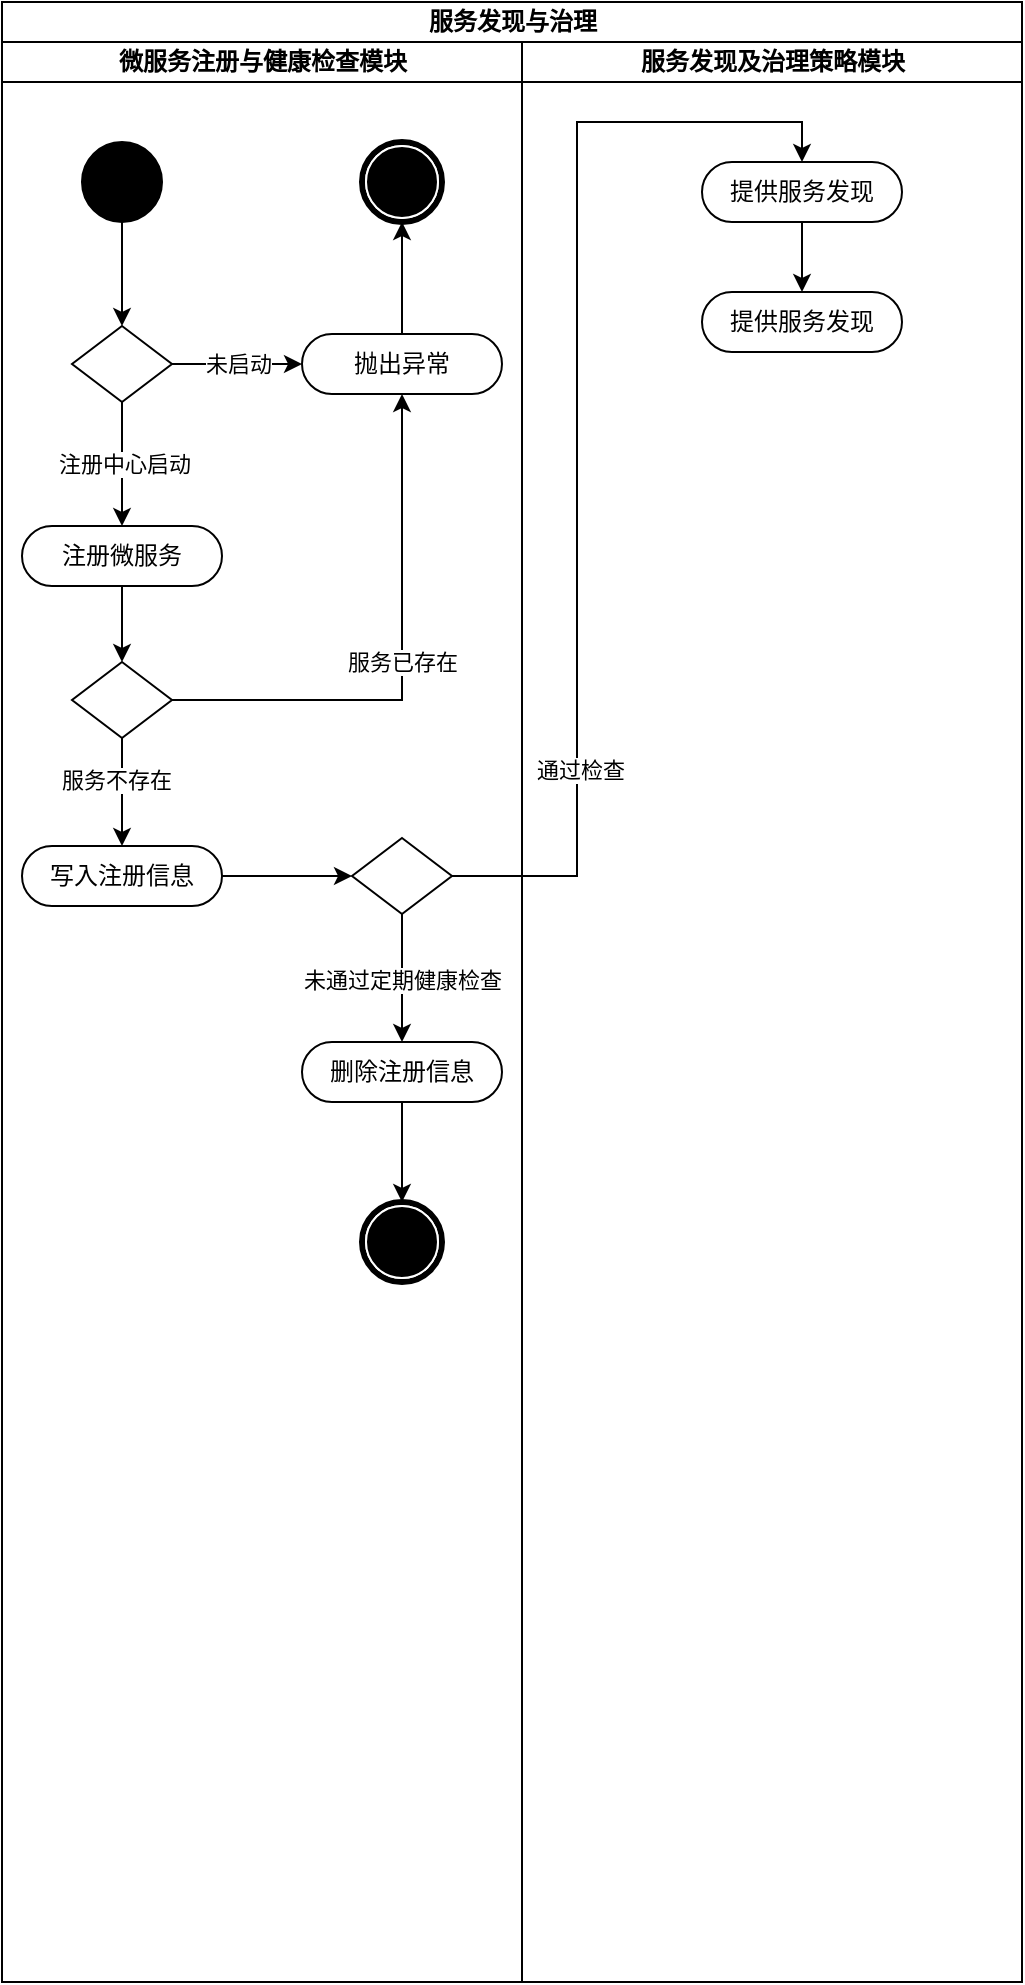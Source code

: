 <mxfile version="20.8.23" type="github"><diagram name="Page-1" id="0783ab3e-0a74-02c8-0abd-f7b4e66b4bec"><mxGraphModel dx="993" dy="588" grid="1" gridSize="10" guides="1" tooltips="1" connect="1" arrows="1" fold="1" page="1" pageScale="1" pageWidth="850" pageHeight="1100" background="none" math="0" shadow="0"><root><mxCell id="0"/><mxCell id="1" parent="0"/><mxCell id="1c1d494c118603dd-1" value="服务发现与治理" style="swimlane;html=1;childLayout=stackLayout;startSize=20;rounded=0;shadow=0;comic=0;labelBackgroundColor=none;strokeWidth=1;fontFamily=Verdana;fontSize=12;align=center;" parent="1" vertex="1"><mxGeometry x="40" y="30" width="510" height="990" as="geometry"/></mxCell><mxCell id="1c1d494c118603dd-2" value="微服务注册与健康检查模块" style="swimlane;html=1;startSize=20;" parent="1c1d494c118603dd-1" vertex="1"><mxGeometry y="20" width="260" height="970" as="geometry"/></mxCell><mxCell id="7hyLR-doqoERJoHg0xrb-2" value="" style="ellipse;whiteSpace=wrap;html=1;rounded=0;shadow=0;comic=0;labelBackgroundColor=none;strokeWidth=1;fillColor=#000000;fontFamily=Verdana;fontSize=12;align=center;" parent="1c1d494c118603dd-2" vertex="1"><mxGeometry x="40" y="50" width="40" height="40" as="geometry"/></mxCell><mxCell id="7hyLR-doqoERJoHg0xrb-14" value="" style="edgeStyle=orthogonalEdgeStyle;rounded=0;orthogonalLoop=1;jettySize=auto;html=1;exitX=0.5;exitY=1;exitDx=0;exitDy=0;" parent="1c1d494c118603dd-2" source="7hyLR-doqoERJoHg0xrb-2" target="7hyLR-doqoERJoHg0xrb-11" edge="1"><mxGeometry relative="1" as="geometry"><mxPoint x="60" y="160" as="sourcePoint"/></mxGeometry></mxCell><mxCell id="7hyLR-doqoERJoHg0xrb-15" value="注册中心启动" style="edgeStyle=orthogonalEdgeStyle;rounded=0;orthogonalLoop=1;jettySize=auto;html=1;exitX=0.5;exitY=1;exitDx=0;exitDy=0;entryX=0.5;entryY=0;entryDx=0;entryDy=0;" parent="1c1d494c118603dd-2" source="7hyLR-doqoERJoHg0xrb-11" edge="1"><mxGeometry relative="1" as="geometry"><mxPoint x="60" y="242.0" as="targetPoint"/></mxGeometry></mxCell><mxCell id="VDJhwNbfPTTEmlQy1ukO-14" value="未启动" style="edgeStyle=orthogonalEdgeStyle;rounded=0;orthogonalLoop=1;jettySize=auto;html=1;exitX=1;exitY=0.5;exitDx=0;exitDy=0;entryX=0;entryY=0.5;entryDx=0;entryDy=0;" edge="1" parent="1c1d494c118603dd-2" source="7hyLR-doqoERJoHg0xrb-11" target="VDJhwNbfPTTEmlQy1ukO-10"><mxGeometry relative="1" as="geometry"><mxPoint x="140" y="161" as="targetPoint"/></mxGeometry></mxCell><mxCell id="7hyLR-doqoERJoHg0xrb-11" value="" style="rhombus;whiteSpace=wrap;html=1;" parent="1c1d494c118603dd-2" vertex="1"><mxGeometry x="35" y="142" width="50" height="38" as="geometry"/></mxCell><mxCell id="7hyLR-doqoERJoHg0xrb-13" value="" style="shape=mxgraph.bpmn.shape;html=1;verticalLabelPosition=bottom;labelBackgroundColor=#ffffff;verticalAlign=top;perimeter=ellipsePerimeter;outline=end;symbol=terminate;rounded=0;shadow=0;comic=0;strokeWidth=1;fontFamily=Verdana;fontSize=12;align=center;" parent="1c1d494c118603dd-2" vertex="1"><mxGeometry x="180" y="50" width="40" height="40" as="geometry"/></mxCell><mxCell id="VDJhwNbfPTTEmlQy1ukO-16" style="edgeStyle=orthogonalEdgeStyle;rounded=0;orthogonalLoop=1;jettySize=auto;html=1;exitX=0.5;exitY=1;exitDx=0;exitDy=0;entryX=0.5;entryY=0;entryDx=0;entryDy=0;" edge="1" parent="1c1d494c118603dd-2" source="VDJhwNbfPTTEmlQy1ukO-9" target="VDJhwNbfPTTEmlQy1ukO-15"><mxGeometry relative="1" as="geometry"/></mxCell><mxCell id="VDJhwNbfPTTEmlQy1ukO-9" value="注册微服务" style="rounded=1;whiteSpace=wrap;html=1;shadow=0;comic=0;labelBackgroundColor=none;strokeWidth=1;fontFamily=Verdana;fontSize=12;align=center;arcSize=50;" vertex="1" parent="1c1d494c118603dd-2"><mxGeometry x="10" y="242" width="100" height="30" as="geometry"/></mxCell><mxCell id="VDJhwNbfPTTEmlQy1ukO-13" style="edgeStyle=orthogonalEdgeStyle;rounded=0;orthogonalLoop=1;jettySize=auto;html=1;exitX=0.5;exitY=0;exitDx=0;exitDy=0;entryX=0.5;entryY=1;entryDx=0;entryDy=0;" edge="1" parent="1c1d494c118603dd-2" target="7hyLR-doqoERJoHg0xrb-13"><mxGeometry relative="1" as="geometry"><mxPoint x="220" y="146" as="sourcePoint"/><Array as="points"><mxPoint x="200" y="146"/></Array></mxGeometry></mxCell><mxCell id="VDJhwNbfPTTEmlQy1ukO-10" value="抛出异常" style="rounded=1;whiteSpace=wrap;html=1;shadow=0;comic=0;labelBackgroundColor=none;strokeWidth=1;fontFamily=Verdana;fontSize=12;align=center;arcSize=50;" vertex="1" parent="1c1d494c118603dd-2"><mxGeometry x="150" y="146" width="100" height="30" as="geometry"/></mxCell><mxCell id="VDJhwNbfPTTEmlQy1ukO-18" style="edgeStyle=orthogonalEdgeStyle;rounded=0;orthogonalLoop=1;jettySize=auto;html=1;exitX=0.5;exitY=1;exitDx=0;exitDy=0;entryX=0.5;entryY=0;entryDx=0;entryDy=0;" edge="1" parent="1c1d494c118603dd-2" source="VDJhwNbfPTTEmlQy1ukO-15" target="VDJhwNbfPTTEmlQy1ukO-17"><mxGeometry relative="1" as="geometry"><mxPoint x="60" y="370" as="sourcePoint"/></mxGeometry></mxCell><mxCell id="VDJhwNbfPTTEmlQy1ukO-19" value="服务不存在" style="edgeLabel;html=1;align=center;verticalAlign=middle;resizable=0;points=[];" vertex="1" connectable="0" parent="VDJhwNbfPTTEmlQy1ukO-18"><mxGeometry x="-0.25" y="-3" relative="1" as="geometry"><mxPoint as="offset"/></mxGeometry></mxCell><mxCell id="VDJhwNbfPTTEmlQy1ukO-21" value="服务已存在" style="edgeStyle=orthogonalEdgeStyle;rounded=0;orthogonalLoop=1;jettySize=auto;html=1;exitX=1;exitY=0.5;exitDx=0;exitDy=0;entryX=0.5;entryY=1;entryDx=0;entryDy=0;" edge="1" parent="1c1d494c118603dd-2" source="VDJhwNbfPTTEmlQy1ukO-15" target="VDJhwNbfPTTEmlQy1ukO-10"><mxGeometry relative="1" as="geometry"><mxPoint x="150" y="329.0" as="targetPoint"/></mxGeometry></mxCell><mxCell id="VDJhwNbfPTTEmlQy1ukO-15" value="" style="rhombus;whiteSpace=wrap;html=1;" vertex="1" parent="1c1d494c118603dd-2"><mxGeometry x="35" y="310" width="50" height="38" as="geometry"/></mxCell><mxCell id="VDJhwNbfPTTEmlQy1ukO-26" style="edgeStyle=orthogonalEdgeStyle;rounded=0;orthogonalLoop=1;jettySize=auto;html=1;exitX=1;exitY=0.5;exitDx=0;exitDy=0;entryX=0;entryY=0.5;entryDx=0;entryDy=0;" edge="1" parent="1c1d494c118603dd-2" source="VDJhwNbfPTTEmlQy1ukO-17" target="VDJhwNbfPTTEmlQy1ukO-25"><mxGeometry relative="1" as="geometry"/></mxCell><mxCell id="VDJhwNbfPTTEmlQy1ukO-17" value="写入注册信息" style="rounded=1;whiteSpace=wrap;html=1;shadow=0;comic=0;labelBackgroundColor=none;strokeWidth=1;fontFamily=Verdana;fontSize=12;align=center;arcSize=50;" vertex="1" parent="1c1d494c118603dd-2"><mxGeometry x="10" y="402" width="100" height="30" as="geometry"/></mxCell><mxCell id="VDJhwNbfPTTEmlQy1ukO-33" value="未通过定期健康检查" style="edgeStyle=orthogonalEdgeStyle;rounded=0;orthogonalLoop=1;jettySize=auto;html=1;exitX=0.5;exitY=1;exitDx=0;exitDy=0;entryX=0.5;entryY=0;entryDx=0;entryDy=0;" edge="1" parent="1c1d494c118603dd-2" source="VDJhwNbfPTTEmlQy1ukO-25" target="VDJhwNbfPTTEmlQy1ukO-32"><mxGeometry x="0.016" relative="1" as="geometry"><mxPoint as="offset"/></mxGeometry></mxCell><mxCell id="VDJhwNbfPTTEmlQy1ukO-25" value="" style="rhombus;whiteSpace=wrap;html=1;" vertex="1" parent="1c1d494c118603dd-2"><mxGeometry x="175" y="398" width="50" height="38" as="geometry"/></mxCell><mxCell id="VDJhwNbfPTTEmlQy1ukO-36" style="edgeStyle=orthogonalEdgeStyle;rounded=0;orthogonalLoop=1;jettySize=auto;html=1;exitX=0.5;exitY=1;exitDx=0;exitDy=0;entryX=0.5;entryY=0;entryDx=0;entryDy=0;" edge="1" parent="1c1d494c118603dd-2" source="VDJhwNbfPTTEmlQy1ukO-32" target="VDJhwNbfPTTEmlQy1ukO-35"><mxGeometry relative="1" as="geometry"/></mxCell><mxCell id="VDJhwNbfPTTEmlQy1ukO-32" value="删除注册信息" style="rounded=1;whiteSpace=wrap;html=1;shadow=0;comic=0;labelBackgroundColor=none;strokeWidth=1;fontFamily=Verdana;fontSize=12;align=center;arcSize=50;" vertex="1" parent="1c1d494c118603dd-2"><mxGeometry x="150" y="500" width="100" height="30" as="geometry"/></mxCell><mxCell id="VDJhwNbfPTTEmlQy1ukO-35" value="" style="shape=mxgraph.bpmn.shape;html=1;verticalLabelPosition=bottom;labelBackgroundColor=#ffffff;verticalAlign=top;perimeter=ellipsePerimeter;outline=end;symbol=terminate;rounded=0;shadow=0;comic=0;strokeWidth=1;fontFamily=Verdana;fontSize=12;align=center;" vertex="1" parent="1c1d494c118603dd-2"><mxGeometry x="180" y="580" width="40" height="40" as="geometry"/></mxCell><mxCell id="VDJhwNbfPTTEmlQy1ukO-38" style="edgeStyle=orthogonalEdgeStyle;rounded=0;orthogonalLoop=1;jettySize=auto;html=1;exitX=1;exitY=0.5;exitDx=0;exitDy=0;entryX=0.5;entryY=0;entryDx=0;entryDy=0;" edge="1" parent="1c1d494c118603dd-1" source="VDJhwNbfPTTEmlQy1ukO-25" target="VDJhwNbfPTTEmlQy1ukO-37"><mxGeometry relative="1" as="geometry"/></mxCell><mxCell id="VDJhwNbfPTTEmlQy1ukO-39" value="通过检查" style="edgeLabel;html=1;align=center;verticalAlign=middle;resizable=0;points=[];" vertex="1" connectable="0" parent="VDJhwNbfPTTEmlQy1ukO-38"><mxGeometry x="-0.594" y="-1" relative="1" as="geometry"><mxPoint as="offset"/></mxGeometry></mxCell><mxCell id="1c1d494c118603dd-3" value="服务发现及治理策略模块" style="swimlane;html=1;startSize=20;" parent="1c1d494c118603dd-1" vertex="1"><mxGeometry x="260" y="20" width="250" height="970" as="geometry"/></mxCell><mxCell id="VDJhwNbfPTTEmlQy1ukO-44" style="edgeStyle=orthogonalEdgeStyle;rounded=0;orthogonalLoop=1;jettySize=auto;html=1;" edge="1" parent="1c1d494c118603dd-3" source="VDJhwNbfPTTEmlQy1ukO-37" target="VDJhwNbfPTTEmlQy1ukO-43"><mxGeometry relative="1" as="geometry"/></mxCell><mxCell id="VDJhwNbfPTTEmlQy1ukO-37" value="提供服务发现" style="rounded=1;whiteSpace=wrap;html=1;shadow=0;comic=0;labelBackgroundColor=none;strokeWidth=1;fontFamily=Verdana;fontSize=12;align=center;arcSize=50;" vertex="1" parent="1c1d494c118603dd-3"><mxGeometry x="90" y="60" width="100" height="30" as="geometry"/></mxCell><mxCell id="VDJhwNbfPTTEmlQy1ukO-43" value="提供服务发现" style="rounded=1;whiteSpace=wrap;html=1;shadow=0;comic=0;labelBackgroundColor=none;strokeWidth=1;fontFamily=Verdana;fontSize=12;align=center;arcSize=50;" vertex="1" parent="1c1d494c118603dd-3"><mxGeometry x="90" y="125" width="100" height="30" as="geometry"/></mxCell></root></mxGraphModel></diagram></mxfile>